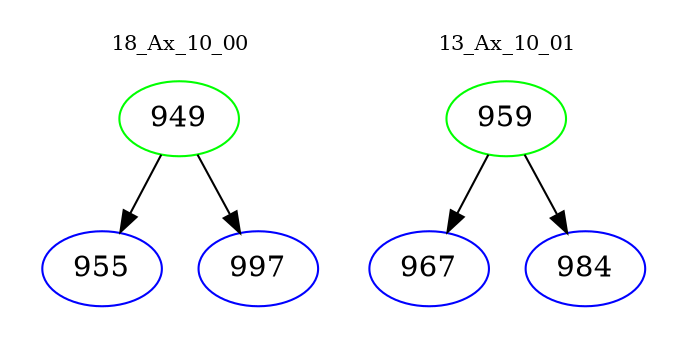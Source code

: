 digraph{
subgraph cluster_0 {
color = white
label = "18_Ax_10_00";
fontsize=10;
T0_949 [label="949", color="green"]
T0_949 -> T0_955 [color="black"]
T0_955 [label="955", color="blue"]
T0_949 -> T0_997 [color="black"]
T0_997 [label="997", color="blue"]
}
subgraph cluster_1 {
color = white
label = "13_Ax_10_01";
fontsize=10;
T1_959 [label="959", color="green"]
T1_959 -> T1_967 [color="black"]
T1_967 [label="967", color="blue"]
T1_959 -> T1_984 [color="black"]
T1_984 [label="984", color="blue"]
}
}

